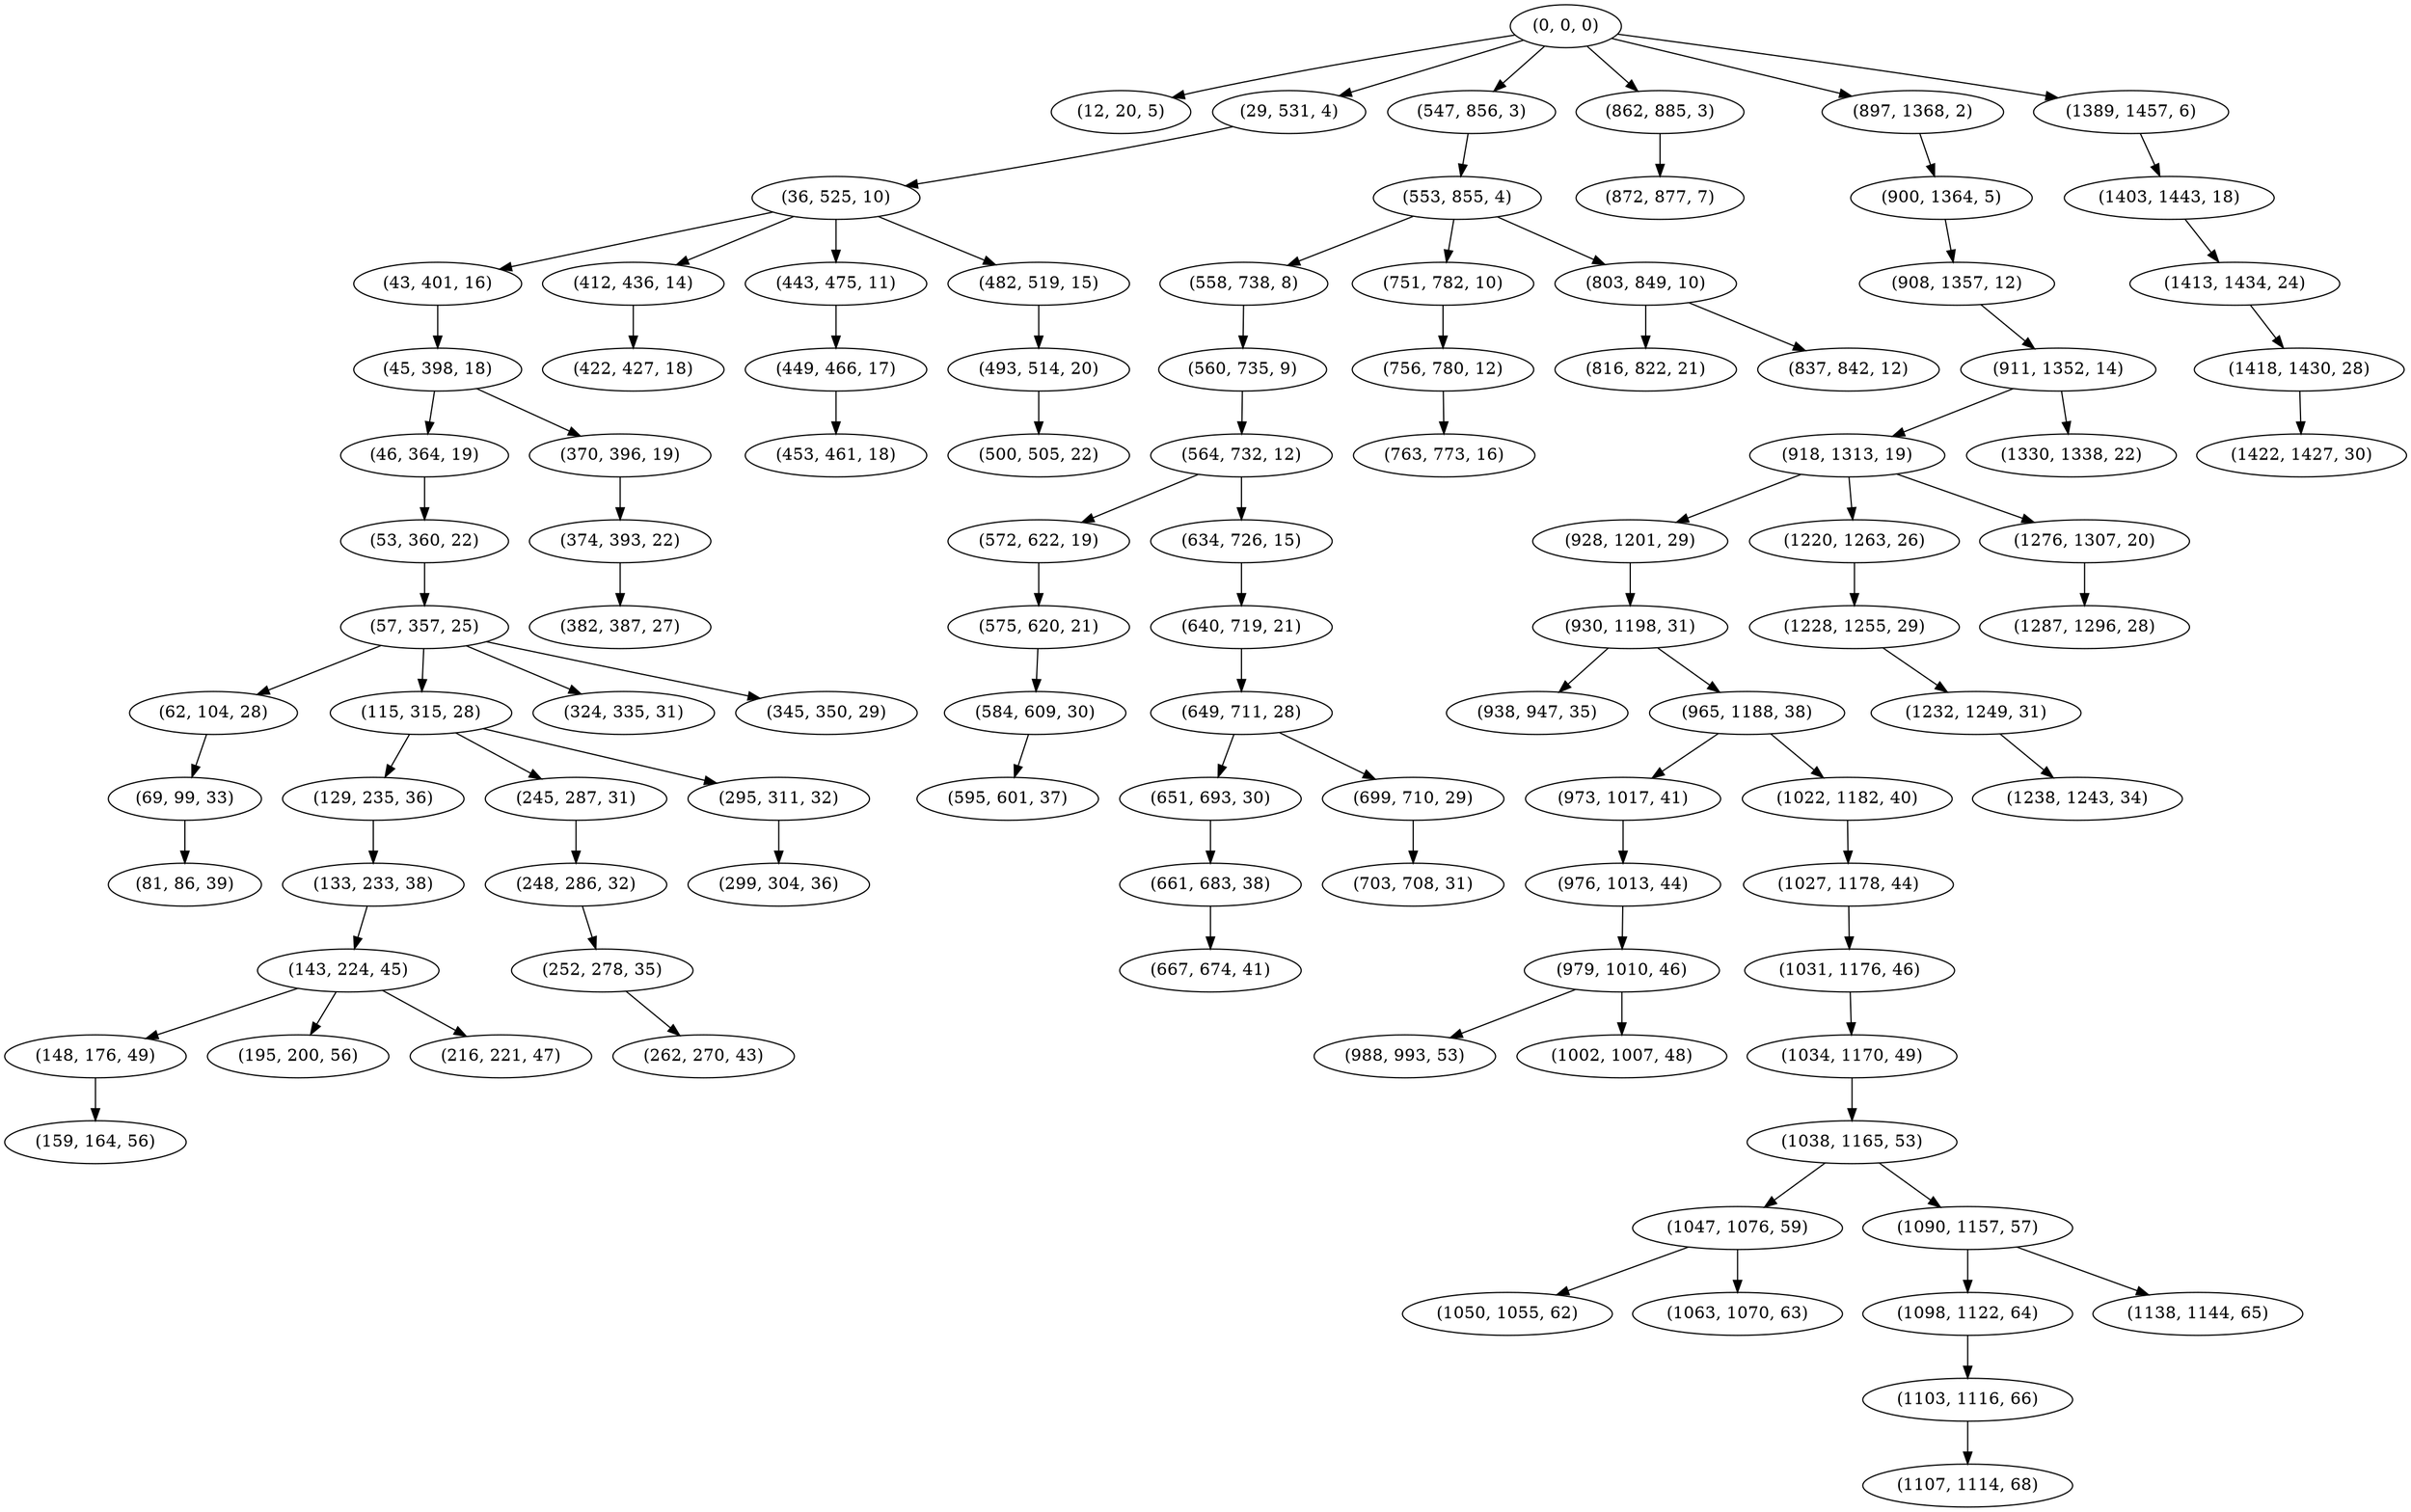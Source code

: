 digraph tree {
    "(0, 0, 0)";
    "(12, 20, 5)";
    "(29, 531, 4)";
    "(36, 525, 10)";
    "(43, 401, 16)";
    "(45, 398, 18)";
    "(46, 364, 19)";
    "(53, 360, 22)";
    "(57, 357, 25)";
    "(62, 104, 28)";
    "(69, 99, 33)";
    "(81, 86, 39)";
    "(115, 315, 28)";
    "(129, 235, 36)";
    "(133, 233, 38)";
    "(143, 224, 45)";
    "(148, 176, 49)";
    "(159, 164, 56)";
    "(195, 200, 56)";
    "(216, 221, 47)";
    "(245, 287, 31)";
    "(248, 286, 32)";
    "(252, 278, 35)";
    "(262, 270, 43)";
    "(295, 311, 32)";
    "(299, 304, 36)";
    "(324, 335, 31)";
    "(345, 350, 29)";
    "(370, 396, 19)";
    "(374, 393, 22)";
    "(382, 387, 27)";
    "(412, 436, 14)";
    "(422, 427, 18)";
    "(443, 475, 11)";
    "(449, 466, 17)";
    "(453, 461, 18)";
    "(482, 519, 15)";
    "(493, 514, 20)";
    "(500, 505, 22)";
    "(547, 856, 3)";
    "(553, 855, 4)";
    "(558, 738, 8)";
    "(560, 735, 9)";
    "(564, 732, 12)";
    "(572, 622, 19)";
    "(575, 620, 21)";
    "(584, 609, 30)";
    "(595, 601, 37)";
    "(634, 726, 15)";
    "(640, 719, 21)";
    "(649, 711, 28)";
    "(651, 693, 30)";
    "(661, 683, 38)";
    "(667, 674, 41)";
    "(699, 710, 29)";
    "(703, 708, 31)";
    "(751, 782, 10)";
    "(756, 780, 12)";
    "(763, 773, 16)";
    "(803, 849, 10)";
    "(816, 822, 21)";
    "(837, 842, 12)";
    "(862, 885, 3)";
    "(872, 877, 7)";
    "(897, 1368, 2)";
    "(900, 1364, 5)";
    "(908, 1357, 12)";
    "(911, 1352, 14)";
    "(918, 1313, 19)";
    "(928, 1201, 29)";
    "(930, 1198, 31)";
    "(938, 947, 35)";
    "(965, 1188, 38)";
    "(973, 1017, 41)";
    "(976, 1013, 44)";
    "(979, 1010, 46)";
    "(988, 993, 53)";
    "(1002, 1007, 48)";
    "(1022, 1182, 40)";
    "(1027, 1178, 44)";
    "(1031, 1176, 46)";
    "(1034, 1170, 49)";
    "(1038, 1165, 53)";
    "(1047, 1076, 59)";
    "(1050, 1055, 62)";
    "(1063, 1070, 63)";
    "(1090, 1157, 57)";
    "(1098, 1122, 64)";
    "(1103, 1116, 66)";
    "(1107, 1114, 68)";
    "(1138, 1144, 65)";
    "(1220, 1263, 26)";
    "(1228, 1255, 29)";
    "(1232, 1249, 31)";
    "(1238, 1243, 34)";
    "(1276, 1307, 20)";
    "(1287, 1296, 28)";
    "(1330, 1338, 22)";
    "(1389, 1457, 6)";
    "(1403, 1443, 18)";
    "(1413, 1434, 24)";
    "(1418, 1430, 28)";
    "(1422, 1427, 30)";
    "(0, 0, 0)" -> "(12, 20, 5)";
    "(0, 0, 0)" -> "(29, 531, 4)";
    "(0, 0, 0)" -> "(547, 856, 3)";
    "(0, 0, 0)" -> "(862, 885, 3)";
    "(0, 0, 0)" -> "(897, 1368, 2)";
    "(0, 0, 0)" -> "(1389, 1457, 6)";
    "(29, 531, 4)" -> "(36, 525, 10)";
    "(36, 525, 10)" -> "(43, 401, 16)";
    "(36, 525, 10)" -> "(412, 436, 14)";
    "(36, 525, 10)" -> "(443, 475, 11)";
    "(36, 525, 10)" -> "(482, 519, 15)";
    "(43, 401, 16)" -> "(45, 398, 18)";
    "(45, 398, 18)" -> "(46, 364, 19)";
    "(45, 398, 18)" -> "(370, 396, 19)";
    "(46, 364, 19)" -> "(53, 360, 22)";
    "(53, 360, 22)" -> "(57, 357, 25)";
    "(57, 357, 25)" -> "(62, 104, 28)";
    "(57, 357, 25)" -> "(115, 315, 28)";
    "(57, 357, 25)" -> "(324, 335, 31)";
    "(57, 357, 25)" -> "(345, 350, 29)";
    "(62, 104, 28)" -> "(69, 99, 33)";
    "(69, 99, 33)" -> "(81, 86, 39)";
    "(115, 315, 28)" -> "(129, 235, 36)";
    "(115, 315, 28)" -> "(245, 287, 31)";
    "(115, 315, 28)" -> "(295, 311, 32)";
    "(129, 235, 36)" -> "(133, 233, 38)";
    "(133, 233, 38)" -> "(143, 224, 45)";
    "(143, 224, 45)" -> "(148, 176, 49)";
    "(143, 224, 45)" -> "(195, 200, 56)";
    "(143, 224, 45)" -> "(216, 221, 47)";
    "(148, 176, 49)" -> "(159, 164, 56)";
    "(245, 287, 31)" -> "(248, 286, 32)";
    "(248, 286, 32)" -> "(252, 278, 35)";
    "(252, 278, 35)" -> "(262, 270, 43)";
    "(295, 311, 32)" -> "(299, 304, 36)";
    "(370, 396, 19)" -> "(374, 393, 22)";
    "(374, 393, 22)" -> "(382, 387, 27)";
    "(412, 436, 14)" -> "(422, 427, 18)";
    "(443, 475, 11)" -> "(449, 466, 17)";
    "(449, 466, 17)" -> "(453, 461, 18)";
    "(482, 519, 15)" -> "(493, 514, 20)";
    "(493, 514, 20)" -> "(500, 505, 22)";
    "(547, 856, 3)" -> "(553, 855, 4)";
    "(553, 855, 4)" -> "(558, 738, 8)";
    "(553, 855, 4)" -> "(751, 782, 10)";
    "(553, 855, 4)" -> "(803, 849, 10)";
    "(558, 738, 8)" -> "(560, 735, 9)";
    "(560, 735, 9)" -> "(564, 732, 12)";
    "(564, 732, 12)" -> "(572, 622, 19)";
    "(564, 732, 12)" -> "(634, 726, 15)";
    "(572, 622, 19)" -> "(575, 620, 21)";
    "(575, 620, 21)" -> "(584, 609, 30)";
    "(584, 609, 30)" -> "(595, 601, 37)";
    "(634, 726, 15)" -> "(640, 719, 21)";
    "(640, 719, 21)" -> "(649, 711, 28)";
    "(649, 711, 28)" -> "(651, 693, 30)";
    "(649, 711, 28)" -> "(699, 710, 29)";
    "(651, 693, 30)" -> "(661, 683, 38)";
    "(661, 683, 38)" -> "(667, 674, 41)";
    "(699, 710, 29)" -> "(703, 708, 31)";
    "(751, 782, 10)" -> "(756, 780, 12)";
    "(756, 780, 12)" -> "(763, 773, 16)";
    "(803, 849, 10)" -> "(816, 822, 21)";
    "(803, 849, 10)" -> "(837, 842, 12)";
    "(862, 885, 3)" -> "(872, 877, 7)";
    "(897, 1368, 2)" -> "(900, 1364, 5)";
    "(900, 1364, 5)" -> "(908, 1357, 12)";
    "(908, 1357, 12)" -> "(911, 1352, 14)";
    "(911, 1352, 14)" -> "(918, 1313, 19)";
    "(911, 1352, 14)" -> "(1330, 1338, 22)";
    "(918, 1313, 19)" -> "(928, 1201, 29)";
    "(918, 1313, 19)" -> "(1220, 1263, 26)";
    "(918, 1313, 19)" -> "(1276, 1307, 20)";
    "(928, 1201, 29)" -> "(930, 1198, 31)";
    "(930, 1198, 31)" -> "(938, 947, 35)";
    "(930, 1198, 31)" -> "(965, 1188, 38)";
    "(965, 1188, 38)" -> "(973, 1017, 41)";
    "(965, 1188, 38)" -> "(1022, 1182, 40)";
    "(973, 1017, 41)" -> "(976, 1013, 44)";
    "(976, 1013, 44)" -> "(979, 1010, 46)";
    "(979, 1010, 46)" -> "(988, 993, 53)";
    "(979, 1010, 46)" -> "(1002, 1007, 48)";
    "(1022, 1182, 40)" -> "(1027, 1178, 44)";
    "(1027, 1178, 44)" -> "(1031, 1176, 46)";
    "(1031, 1176, 46)" -> "(1034, 1170, 49)";
    "(1034, 1170, 49)" -> "(1038, 1165, 53)";
    "(1038, 1165, 53)" -> "(1047, 1076, 59)";
    "(1038, 1165, 53)" -> "(1090, 1157, 57)";
    "(1047, 1076, 59)" -> "(1050, 1055, 62)";
    "(1047, 1076, 59)" -> "(1063, 1070, 63)";
    "(1090, 1157, 57)" -> "(1098, 1122, 64)";
    "(1090, 1157, 57)" -> "(1138, 1144, 65)";
    "(1098, 1122, 64)" -> "(1103, 1116, 66)";
    "(1103, 1116, 66)" -> "(1107, 1114, 68)";
    "(1220, 1263, 26)" -> "(1228, 1255, 29)";
    "(1228, 1255, 29)" -> "(1232, 1249, 31)";
    "(1232, 1249, 31)" -> "(1238, 1243, 34)";
    "(1276, 1307, 20)" -> "(1287, 1296, 28)";
    "(1389, 1457, 6)" -> "(1403, 1443, 18)";
    "(1403, 1443, 18)" -> "(1413, 1434, 24)";
    "(1413, 1434, 24)" -> "(1418, 1430, 28)";
    "(1418, 1430, 28)" -> "(1422, 1427, 30)";
}

